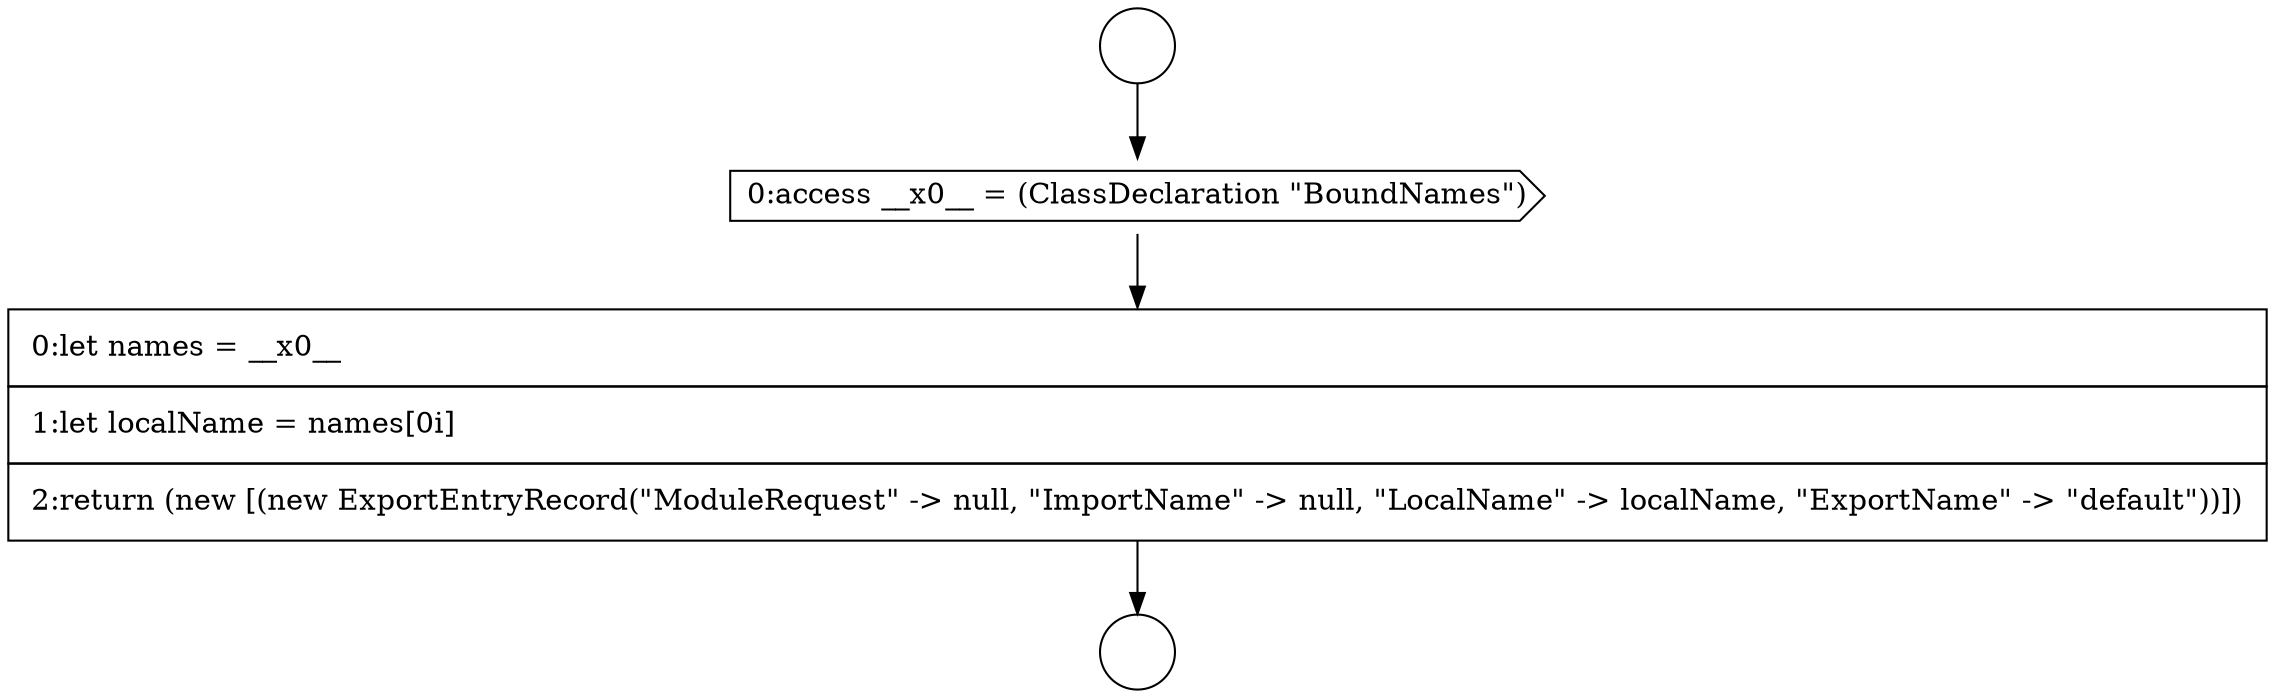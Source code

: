 digraph {
  node10152 [shape=circle label=" " color="black" fillcolor="white" style=filled]
  node10154 [shape=cds, label=<<font color="black">0:access __x0__ = (ClassDeclaration &quot;BoundNames&quot;)</font>> color="black" fillcolor="white" style=filled]
  node10155 [shape=none, margin=0, label=<<font color="black">
    <table border="0" cellborder="1" cellspacing="0" cellpadding="10">
      <tr><td align="left">0:let names = __x0__</td></tr>
      <tr><td align="left">1:let localName = names[0i]</td></tr>
      <tr><td align="left">2:return (new [(new ExportEntryRecord(&quot;ModuleRequest&quot; -&gt; null, &quot;ImportName&quot; -&gt; null, &quot;LocalName&quot; -&gt; localName, &quot;ExportName&quot; -&gt; &quot;default&quot;))])</td></tr>
    </table>
  </font>> color="black" fillcolor="white" style=filled]
  node10153 [shape=circle label=" " color="black" fillcolor="white" style=filled]
  node10152 -> node10154 [ color="black"]
  node10154 -> node10155 [ color="black"]
  node10155 -> node10153 [ color="black"]
}
